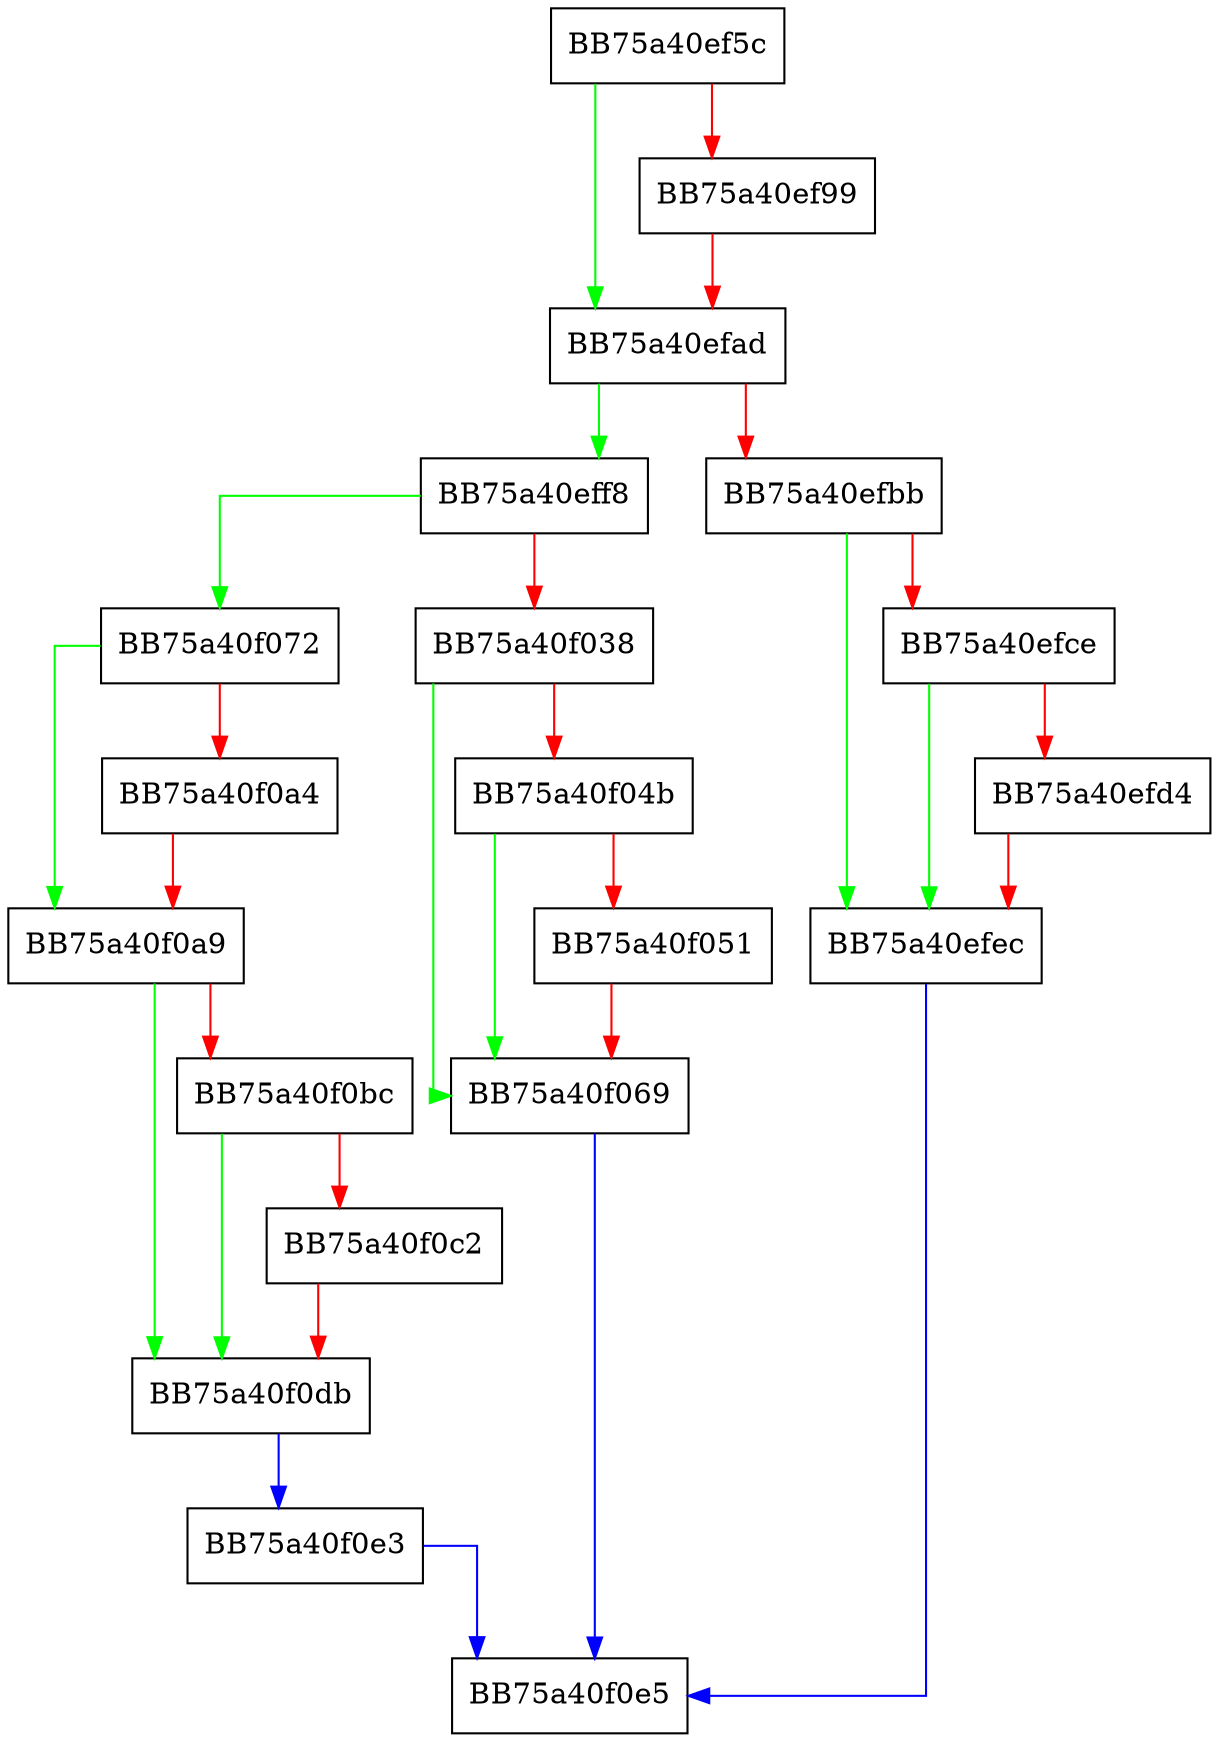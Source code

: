 digraph Init {
  node [shape="box"];
  graph [splines=ortho];
  BB75a40ef5c -> BB75a40efad [color="green"];
  BB75a40ef5c -> BB75a40ef99 [color="red"];
  BB75a40ef99 -> BB75a40efad [color="red"];
  BB75a40efad -> BB75a40eff8 [color="green"];
  BB75a40efad -> BB75a40efbb [color="red"];
  BB75a40efbb -> BB75a40efec [color="green"];
  BB75a40efbb -> BB75a40efce [color="red"];
  BB75a40efce -> BB75a40efec [color="green"];
  BB75a40efce -> BB75a40efd4 [color="red"];
  BB75a40efd4 -> BB75a40efec [color="red"];
  BB75a40efec -> BB75a40f0e5 [color="blue"];
  BB75a40eff8 -> BB75a40f072 [color="green"];
  BB75a40eff8 -> BB75a40f038 [color="red"];
  BB75a40f038 -> BB75a40f069 [color="green"];
  BB75a40f038 -> BB75a40f04b [color="red"];
  BB75a40f04b -> BB75a40f069 [color="green"];
  BB75a40f04b -> BB75a40f051 [color="red"];
  BB75a40f051 -> BB75a40f069 [color="red"];
  BB75a40f069 -> BB75a40f0e5 [color="blue"];
  BB75a40f072 -> BB75a40f0a9 [color="green"];
  BB75a40f072 -> BB75a40f0a4 [color="red"];
  BB75a40f0a4 -> BB75a40f0a9 [color="red"];
  BB75a40f0a9 -> BB75a40f0db [color="green"];
  BB75a40f0a9 -> BB75a40f0bc [color="red"];
  BB75a40f0bc -> BB75a40f0db [color="green"];
  BB75a40f0bc -> BB75a40f0c2 [color="red"];
  BB75a40f0c2 -> BB75a40f0db [color="red"];
  BB75a40f0db -> BB75a40f0e3 [color="blue"];
  BB75a40f0e3 -> BB75a40f0e5 [color="blue"];
}